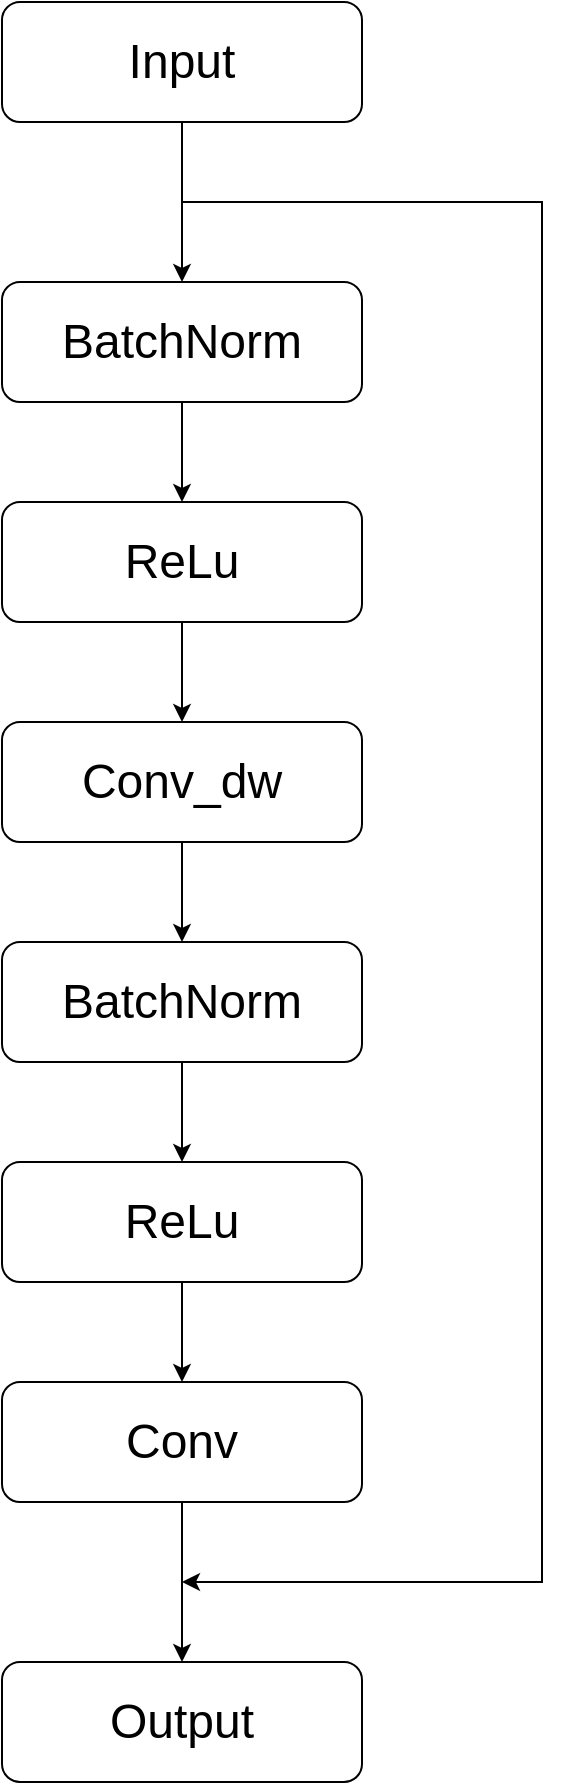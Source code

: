 <mxfile version="12.1.7" type="github" pages="1"><diagram id="5-pwU9lRv9bmwNhEcY08" name="第 1 页"><mxGraphModel dx="854" dy="1556" grid="1" gridSize="10" guides="1" tooltips="1" connect="1" arrows="1" fold="1" page="1" pageScale="1" pageWidth="827" pageHeight="1169" math="0" shadow="0"><root><mxCell id="0"/><mxCell id="1" parent="0"/><mxCell id="gE8-tJ1904vwHR4e6RjO-8" value="" style="edgeStyle=orthogonalEdgeStyle;rounded=0;orthogonalLoop=1;jettySize=auto;html=1;" edge="1" parent="1" source="gE8-tJ1904vwHR4e6RjO-1" target="gE8-tJ1904vwHR4e6RjO-2"><mxGeometry relative="1" as="geometry"/></mxCell><mxCell id="gE8-tJ1904vwHR4e6RjO-1" value="&lt;font style=&quot;font-size: 24px&quot;&gt;BatchNorm&lt;/font&gt;" style="rounded=1;whiteSpace=wrap;html=1;" vertex="1" parent="1"><mxGeometry x="240" y="70" width="180" height="60" as="geometry"/></mxCell><mxCell id="gE8-tJ1904vwHR4e6RjO-16" value="" style="edgeStyle=orthogonalEdgeStyle;rounded=0;orthogonalLoop=1;jettySize=auto;html=1;" edge="1" parent="1" source="gE8-tJ1904vwHR4e6RjO-13"><mxGeometry relative="1" as="geometry"><mxPoint x="330" y="720" as="targetPoint"/><Array as="points"><mxPoint x="330" y="30"/><mxPoint x="510" y="30"/></Array></mxGeometry></mxCell><mxCell id="gE8-tJ1904vwHR4e6RjO-17" value="" style="edgeStyle=orthogonalEdgeStyle;rounded=0;orthogonalLoop=1;jettySize=auto;html=1;" edge="1" parent="1" source="gE8-tJ1904vwHR4e6RjO-13" target="gE8-tJ1904vwHR4e6RjO-1"><mxGeometry relative="1" as="geometry"/></mxCell><mxCell id="gE8-tJ1904vwHR4e6RjO-13" value="&lt;font style=&quot;font-size: 24px&quot;&gt;Input&lt;/font&gt;" style="rounded=1;whiteSpace=wrap;html=1;" vertex="1" parent="1"><mxGeometry x="240" y="-70" width="180" height="60" as="geometry"/></mxCell><mxCell id="gE8-tJ1904vwHR4e6RjO-9" value="" style="edgeStyle=orthogonalEdgeStyle;rounded=0;orthogonalLoop=1;jettySize=auto;html=1;" edge="1" parent="1" source="gE8-tJ1904vwHR4e6RjO-2" target="gE8-tJ1904vwHR4e6RjO-3"><mxGeometry relative="1" as="geometry"/></mxCell><mxCell id="gE8-tJ1904vwHR4e6RjO-2" value="&lt;font style=&quot;font-size: 24px&quot;&gt;ReLu&lt;/font&gt;" style="rounded=1;whiteSpace=wrap;html=1;" vertex="1" parent="1"><mxGeometry x="240" y="180" width="180" height="60" as="geometry"/></mxCell><mxCell id="gE8-tJ1904vwHR4e6RjO-10" value="" style="edgeStyle=orthogonalEdgeStyle;rounded=0;orthogonalLoop=1;jettySize=auto;html=1;" edge="1" parent="1" source="gE8-tJ1904vwHR4e6RjO-3" target="gE8-tJ1904vwHR4e6RjO-4"><mxGeometry relative="1" as="geometry"/></mxCell><mxCell id="gE8-tJ1904vwHR4e6RjO-3" value="&lt;font style=&quot;font-size: 24px&quot;&gt;Conv_dw&lt;/font&gt;" style="rounded=1;whiteSpace=wrap;html=1;" vertex="1" parent="1"><mxGeometry x="240" y="290" width="180" height="60" as="geometry"/></mxCell><mxCell id="gE8-tJ1904vwHR4e6RjO-11" value="" style="edgeStyle=orthogonalEdgeStyle;rounded=0;orthogonalLoop=1;jettySize=auto;html=1;" edge="1" parent="1" source="gE8-tJ1904vwHR4e6RjO-4" target="gE8-tJ1904vwHR4e6RjO-5"><mxGeometry relative="1" as="geometry"/></mxCell><mxCell id="gE8-tJ1904vwHR4e6RjO-4" value="&lt;font style=&quot;font-size: 24px&quot;&gt;BatchNorm&lt;/font&gt;" style="rounded=1;whiteSpace=wrap;html=1;" vertex="1" parent="1"><mxGeometry x="240" y="400" width="180" height="60" as="geometry"/></mxCell><mxCell id="gE8-tJ1904vwHR4e6RjO-12" value="" style="edgeStyle=orthogonalEdgeStyle;rounded=0;orthogonalLoop=1;jettySize=auto;html=1;" edge="1" parent="1" source="gE8-tJ1904vwHR4e6RjO-5" target="gE8-tJ1904vwHR4e6RjO-6"><mxGeometry relative="1" as="geometry"/></mxCell><mxCell id="gE8-tJ1904vwHR4e6RjO-5" value="&lt;font style=&quot;font-size: 24px&quot;&gt;ReLu&lt;/font&gt;" style="rounded=1;whiteSpace=wrap;html=1;" vertex="1" parent="1"><mxGeometry x="240" y="510" width="180" height="60" as="geometry"/></mxCell><mxCell id="gE8-tJ1904vwHR4e6RjO-19" value="" style="edgeStyle=orthogonalEdgeStyle;rounded=0;orthogonalLoop=1;jettySize=auto;html=1;" edge="1" parent="1" source="gE8-tJ1904vwHR4e6RjO-6" target="gE8-tJ1904vwHR4e6RjO-18"><mxGeometry relative="1" as="geometry"/></mxCell><mxCell id="gE8-tJ1904vwHR4e6RjO-6" value="&lt;font style=&quot;font-size: 24px&quot;&gt;Conv&lt;/font&gt;" style="rounded=1;whiteSpace=wrap;html=1;" vertex="1" parent="1"><mxGeometry x="240" y="620" width="180" height="60" as="geometry"/></mxCell><mxCell id="gE8-tJ1904vwHR4e6RjO-18" value="&lt;font style=&quot;font-size: 24px&quot;&gt;Output&lt;/font&gt;" style="rounded=1;whiteSpace=wrap;html=1;" vertex="1" parent="1"><mxGeometry x="240" y="760" width="180" height="60" as="geometry"/></mxCell></root></mxGraphModel></diagram></mxfile>